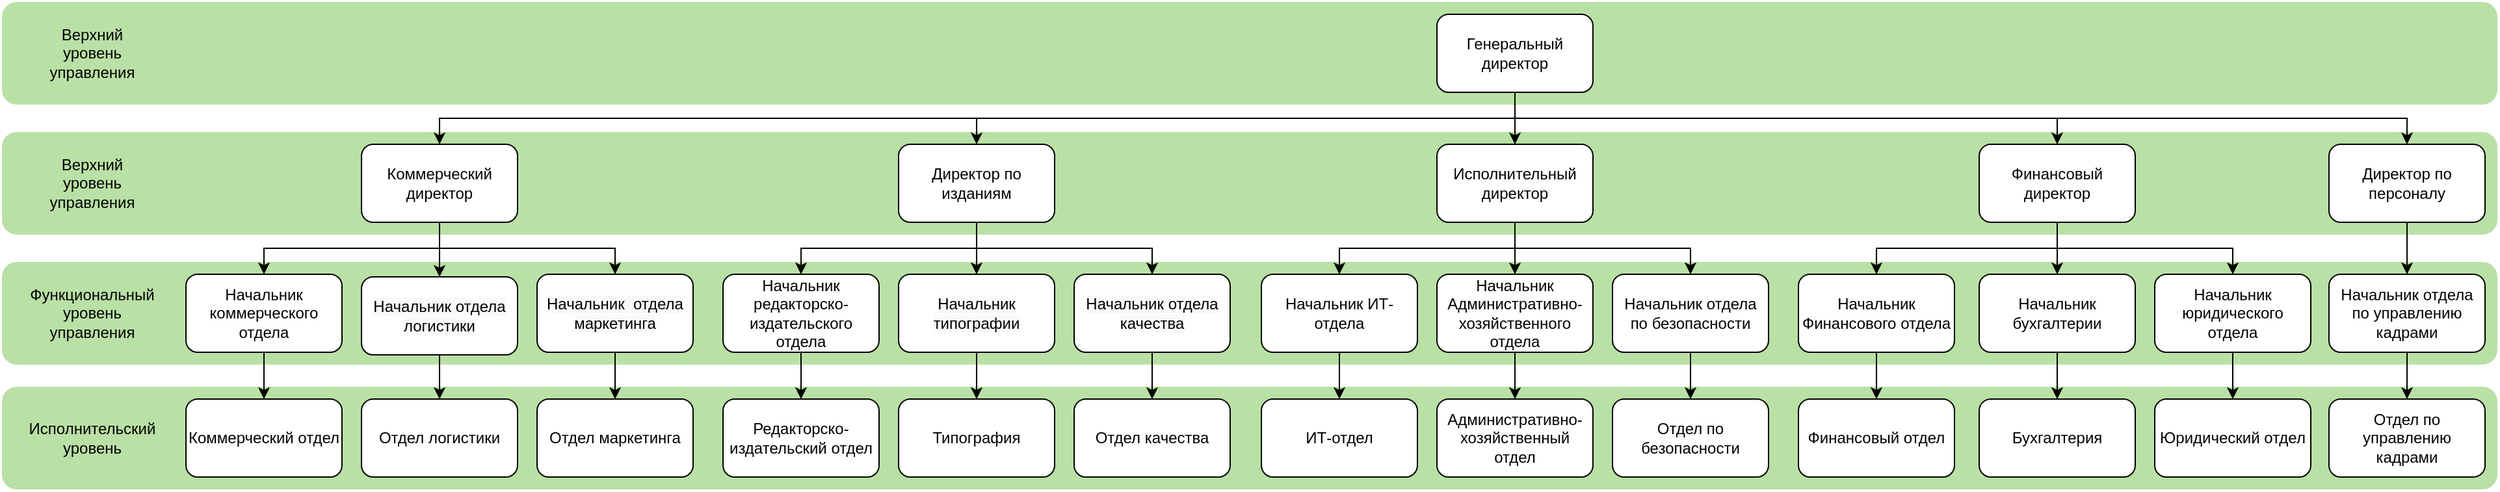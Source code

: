<mxfile version="14.7.0" type="device"><diagram id="nxEtFRrCPfs3TtVSgpIl" name="Страница 1"><mxGraphModel dx="1800" dy="933" grid="1" gridSize="10" guides="1" tooltips="1" connect="1" arrows="1" fold="1" page="1" pageScale="1" pageWidth="827" pageHeight="1169" math="0" shadow="0"><root><mxCell id="0"/><mxCell id="1" parent="0"/><mxCell id="CoL7Ij2mkVMrHf5jwfIr-69" value="" style="rounded=1;whiteSpace=wrap;html=1;strokeColor=#FFFFFF;fillColor=#B9E0A5;" vertex="1" parent="1"><mxGeometry x="-750" y="306" width="1920" height="80" as="geometry"/></mxCell><mxCell id="CoL7Ij2mkVMrHf5jwfIr-68" value="" style="rounded=1;whiteSpace=wrap;html=1;strokeColor=#FFFFFF;fillColor=#B9E0A5;" vertex="1" parent="1"><mxGeometry x="-750" y="210" width="1920" height="80" as="geometry"/></mxCell><mxCell id="CoL7Ij2mkVMrHf5jwfIr-67" value="" style="rounded=1;whiteSpace=wrap;html=1;strokeColor=#FFFFFF;fillColor=#B9E0A5;" vertex="1" parent="1"><mxGeometry x="-750" y="110" width="1920" height="80" as="geometry"/></mxCell><mxCell id="CoL7Ij2mkVMrHf5jwfIr-66" value="" style="rounded=1;whiteSpace=wrap;html=1;strokeColor=#FFFFFF;fillColor=#B9E0A5;" vertex="1" parent="1"><mxGeometry x="-750" y="10" width="1920" height="80" as="geometry"/></mxCell><mxCell id="CoL7Ij2mkVMrHf5jwfIr-7" style="edgeStyle=orthogonalEdgeStyle;rounded=0;orthogonalLoop=1;jettySize=auto;html=1;exitX=0.5;exitY=1;exitDx=0;exitDy=0;entryX=0.5;entryY=0;entryDx=0;entryDy=0;" edge="1" parent="1" source="CoL7Ij2mkVMrHf5jwfIr-1" target="CoL7Ij2mkVMrHf5jwfIr-2"><mxGeometry relative="1" as="geometry"/></mxCell><mxCell id="CoL7Ij2mkVMrHf5jwfIr-8" style="edgeStyle=orthogonalEdgeStyle;rounded=0;orthogonalLoop=1;jettySize=auto;html=1;exitX=0.5;exitY=1;exitDx=0;exitDy=0;entryX=0.5;entryY=0;entryDx=0;entryDy=0;" edge="1" parent="1" source="CoL7Ij2mkVMrHf5jwfIr-1" target="CoL7Ij2mkVMrHf5jwfIr-6"><mxGeometry relative="1" as="geometry"/></mxCell><mxCell id="CoL7Ij2mkVMrHf5jwfIr-9" style="edgeStyle=orthogonalEdgeStyle;rounded=0;orthogonalLoop=1;jettySize=auto;html=1;exitX=0.5;exitY=1;exitDx=0;exitDy=0;entryX=0.5;entryY=0;entryDx=0;entryDy=0;" edge="1" parent="1" source="CoL7Ij2mkVMrHf5jwfIr-1" target="CoL7Ij2mkVMrHf5jwfIr-3"><mxGeometry relative="1" as="geometry"/></mxCell><mxCell id="CoL7Ij2mkVMrHf5jwfIr-10" style="edgeStyle=orthogonalEdgeStyle;rounded=0;orthogonalLoop=1;jettySize=auto;html=1;exitX=0.5;exitY=1;exitDx=0;exitDy=0;entryX=0.5;entryY=0;entryDx=0;entryDy=0;" edge="1" parent="1" source="CoL7Ij2mkVMrHf5jwfIr-1" target="CoL7Ij2mkVMrHf5jwfIr-5"><mxGeometry relative="1" as="geometry"/></mxCell><mxCell id="CoL7Ij2mkVMrHf5jwfIr-11" style="edgeStyle=orthogonalEdgeStyle;rounded=0;orthogonalLoop=1;jettySize=auto;html=1;exitX=0.5;exitY=1;exitDx=0;exitDy=0;entryX=0.5;entryY=0;entryDx=0;entryDy=0;" edge="1" parent="1" source="CoL7Ij2mkVMrHf5jwfIr-1" target="CoL7Ij2mkVMrHf5jwfIr-4"><mxGeometry relative="1" as="geometry"/></mxCell><mxCell id="CoL7Ij2mkVMrHf5jwfIr-1" value="Генеральный директор" style="rounded=1;whiteSpace=wrap;html=1;" vertex="1" parent="1"><mxGeometry x="354" y="20" width="120" height="60" as="geometry"/></mxCell><mxCell id="CoL7Ij2mkVMrHf5jwfIr-59" value="" style="edgeStyle=orthogonalEdgeStyle;rounded=0;orthogonalLoop=1;jettySize=auto;html=1;" edge="1" parent="1" source="CoL7Ij2mkVMrHf5jwfIr-2" target="CoL7Ij2mkVMrHf5jwfIr-45"><mxGeometry relative="1" as="geometry"/></mxCell><mxCell id="CoL7Ij2mkVMrHf5jwfIr-61" style="edgeStyle=orthogonalEdgeStyle;rounded=0;orthogonalLoop=1;jettySize=auto;html=1;exitX=0.5;exitY=1;exitDx=0;exitDy=0;" edge="1" parent="1" source="CoL7Ij2mkVMrHf5jwfIr-2" target="CoL7Ij2mkVMrHf5jwfIr-44"><mxGeometry relative="1" as="geometry"/></mxCell><mxCell id="CoL7Ij2mkVMrHf5jwfIr-62" style="edgeStyle=orthogonalEdgeStyle;rounded=0;orthogonalLoop=1;jettySize=auto;html=1;exitX=0.5;exitY=1;exitDx=0;exitDy=0;entryX=0.5;entryY=0;entryDx=0;entryDy=0;" edge="1" parent="1" source="CoL7Ij2mkVMrHf5jwfIr-2" target="CoL7Ij2mkVMrHf5jwfIr-46"><mxGeometry relative="1" as="geometry"/></mxCell><mxCell id="CoL7Ij2mkVMrHf5jwfIr-2" value="Коммерческий директор" style="rounded=1;whiteSpace=wrap;html=1;" vertex="1" parent="1"><mxGeometry x="-473" y="120" width="120" height="60" as="geometry"/></mxCell><mxCell id="CoL7Ij2mkVMrHf5jwfIr-60" value="" style="edgeStyle=orthogonalEdgeStyle;rounded=0;orthogonalLoop=1;jettySize=auto;html=1;" edge="1" parent="1" source="CoL7Ij2mkVMrHf5jwfIr-3" target="CoL7Ij2mkVMrHf5jwfIr-56"><mxGeometry relative="1" as="geometry"/></mxCell><mxCell id="CoL7Ij2mkVMrHf5jwfIr-63" style="edgeStyle=orthogonalEdgeStyle;rounded=0;orthogonalLoop=1;jettySize=auto;html=1;exitX=0.5;exitY=1;exitDx=0;exitDy=0;entryX=0.5;entryY=0;entryDx=0;entryDy=0;" edge="1" parent="1" source="CoL7Ij2mkVMrHf5jwfIr-3" target="CoL7Ij2mkVMrHf5jwfIr-54"><mxGeometry relative="1" as="geometry"/></mxCell><mxCell id="CoL7Ij2mkVMrHf5jwfIr-64" style="edgeStyle=orthogonalEdgeStyle;rounded=0;orthogonalLoop=1;jettySize=auto;html=1;exitX=0.5;exitY=1;exitDx=0;exitDy=0;entryX=0.5;entryY=0;entryDx=0;entryDy=0;" edge="1" parent="1" source="CoL7Ij2mkVMrHf5jwfIr-3" target="CoL7Ij2mkVMrHf5jwfIr-58"><mxGeometry relative="1" as="geometry"/></mxCell><mxCell id="CoL7Ij2mkVMrHf5jwfIr-3" value="Директор по изданиям" style="rounded=1;whiteSpace=wrap;html=1;" vertex="1" parent="1"><mxGeometry x="-60" y="120" width="120" height="60" as="geometry"/></mxCell><mxCell id="CoL7Ij2mkVMrHf5jwfIr-19" style="edgeStyle=orthogonalEdgeStyle;rounded=0;orthogonalLoop=1;jettySize=auto;html=1;exitX=0.5;exitY=1;exitDx=0;exitDy=0;entryX=0.5;entryY=0;entryDx=0;entryDy=0;" edge="1" parent="1" source="CoL7Ij2mkVMrHf5jwfIr-4" target="CoL7Ij2mkVMrHf5jwfIr-16"><mxGeometry relative="1" as="geometry"/></mxCell><mxCell id="CoL7Ij2mkVMrHf5jwfIr-20" style="edgeStyle=orthogonalEdgeStyle;rounded=0;orthogonalLoop=1;jettySize=auto;html=1;exitX=0.5;exitY=1;exitDx=0;exitDy=0;" edge="1" parent="1" source="CoL7Ij2mkVMrHf5jwfIr-4" target="CoL7Ij2mkVMrHf5jwfIr-17"><mxGeometry relative="1" as="geometry"/></mxCell><mxCell id="CoL7Ij2mkVMrHf5jwfIr-21" style="edgeStyle=orthogonalEdgeStyle;rounded=0;orthogonalLoop=1;jettySize=auto;html=1;exitX=0.5;exitY=1;exitDx=0;exitDy=0;entryX=0.5;entryY=0;entryDx=0;entryDy=0;" edge="1" parent="1" source="CoL7Ij2mkVMrHf5jwfIr-4" target="CoL7Ij2mkVMrHf5jwfIr-18"><mxGeometry relative="1" as="geometry"/></mxCell><mxCell id="CoL7Ij2mkVMrHf5jwfIr-4" value="Исполнительный директор" style="rounded=1;whiteSpace=wrap;html=1;" vertex="1" parent="1"><mxGeometry x="354" y="120" width="120" height="60" as="geometry"/></mxCell><mxCell id="CoL7Ij2mkVMrHf5jwfIr-35" style="edgeStyle=orthogonalEdgeStyle;rounded=0;orthogonalLoop=1;jettySize=auto;html=1;exitX=0.5;exitY=1;exitDx=0;exitDy=0;entryX=0.5;entryY=0;entryDx=0;entryDy=0;" edge="1" parent="1" source="CoL7Ij2mkVMrHf5jwfIr-5" target="CoL7Ij2mkVMrHf5jwfIr-28"><mxGeometry relative="1" as="geometry"/></mxCell><mxCell id="CoL7Ij2mkVMrHf5jwfIr-36" style="edgeStyle=orthogonalEdgeStyle;rounded=0;orthogonalLoop=1;jettySize=auto;html=1;exitX=0.5;exitY=1;exitDx=0;exitDy=0;entryX=0.5;entryY=0;entryDx=0;entryDy=0;" edge="1" parent="1" source="CoL7Ij2mkVMrHf5jwfIr-5" target="CoL7Ij2mkVMrHf5jwfIr-31"><mxGeometry relative="1" as="geometry"/></mxCell><mxCell id="CoL7Ij2mkVMrHf5jwfIr-37" style="edgeStyle=orthogonalEdgeStyle;rounded=0;orthogonalLoop=1;jettySize=auto;html=1;exitX=0.5;exitY=1;exitDx=0;exitDy=0;entryX=0.5;entryY=0;entryDx=0;entryDy=0;" edge="1" parent="1" source="CoL7Ij2mkVMrHf5jwfIr-5" target="CoL7Ij2mkVMrHf5jwfIr-33"><mxGeometry relative="1" as="geometry"/></mxCell><mxCell id="CoL7Ij2mkVMrHf5jwfIr-5" value="Финансовый директор" style="rounded=1;whiteSpace=wrap;html=1;" vertex="1" parent="1"><mxGeometry x="771" y="120" width="120" height="60" as="geometry"/></mxCell><mxCell id="CoL7Ij2mkVMrHf5jwfIr-27" style="edgeStyle=orthogonalEdgeStyle;rounded=0;orthogonalLoop=1;jettySize=auto;html=1;exitX=0.5;exitY=1;exitDx=0;exitDy=0;entryX=0.5;entryY=0;entryDx=0;entryDy=0;" edge="1" parent="1" source="CoL7Ij2mkVMrHf5jwfIr-6" target="CoL7Ij2mkVMrHf5jwfIr-25"><mxGeometry relative="1" as="geometry"/></mxCell><mxCell id="CoL7Ij2mkVMrHf5jwfIr-6" value="Директор по персоналу" style="rounded=1;whiteSpace=wrap;html=1;" vertex="1" parent="1"><mxGeometry x="1040" y="120" width="120" height="60" as="geometry"/></mxCell><mxCell id="CoL7Ij2mkVMrHf5jwfIr-12" value="Отдел по управлению кадрами" style="rounded=1;whiteSpace=wrap;html=1;" vertex="1" parent="1"><mxGeometry x="1040" y="316" width="120" height="60" as="geometry"/></mxCell><mxCell id="CoL7Ij2mkVMrHf5jwfIr-13" value="ИТ-отдел" style="rounded=1;whiteSpace=wrap;html=1;" vertex="1" parent="1"><mxGeometry x="219" y="316" width="120" height="60" as="geometry"/></mxCell><mxCell id="CoL7Ij2mkVMrHf5jwfIr-14" value="Административно-хозяйственный отдел" style="rounded=1;whiteSpace=wrap;html=1;" vertex="1" parent="1"><mxGeometry x="354" y="316" width="120" height="60" as="geometry"/></mxCell><mxCell id="CoL7Ij2mkVMrHf5jwfIr-15" value="Отдел по безопасности" style="rounded=1;whiteSpace=wrap;html=1;" vertex="1" parent="1"><mxGeometry x="489" y="316" width="120" height="60" as="geometry"/></mxCell><mxCell id="CoL7Ij2mkVMrHf5jwfIr-22" style="edgeStyle=orthogonalEdgeStyle;rounded=0;orthogonalLoop=1;jettySize=auto;html=1;exitX=0.5;exitY=1;exitDx=0;exitDy=0;entryX=0.5;entryY=0;entryDx=0;entryDy=0;" edge="1" parent="1" source="CoL7Ij2mkVMrHf5jwfIr-16" target="CoL7Ij2mkVMrHf5jwfIr-13"><mxGeometry relative="1" as="geometry"/></mxCell><mxCell id="CoL7Ij2mkVMrHf5jwfIr-16" value="Начальник ИТ-отдела" style="rounded=1;whiteSpace=wrap;html=1;" vertex="1" parent="1"><mxGeometry x="219" y="220" width="120" height="60" as="geometry"/></mxCell><mxCell id="CoL7Ij2mkVMrHf5jwfIr-23" style="edgeStyle=orthogonalEdgeStyle;rounded=0;orthogonalLoop=1;jettySize=auto;html=1;exitX=0.5;exitY=1;exitDx=0;exitDy=0;entryX=0.5;entryY=0;entryDx=0;entryDy=0;" edge="1" parent="1" source="CoL7Ij2mkVMrHf5jwfIr-17" target="CoL7Ij2mkVMrHf5jwfIr-14"><mxGeometry relative="1" as="geometry"/></mxCell><mxCell id="CoL7Ij2mkVMrHf5jwfIr-17" value="Начальник Административно-хозяйственного отдела" style="rounded=1;whiteSpace=wrap;html=1;" vertex="1" parent="1"><mxGeometry x="354" y="220" width="120" height="60" as="geometry"/></mxCell><mxCell id="CoL7Ij2mkVMrHf5jwfIr-24" style="edgeStyle=orthogonalEdgeStyle;rounded=0;orthogonalLoop=1;jettySize=auto;html=1;exitX=0.5;exitY=1;exitDx=0;exitDy=0;entryX=0.5;entryY=0;entryDx=0;entryDy=0;" edge="1" parent="1" source="CoL7Ij2mkVMrHf5jwfIr-18" target="CoL7Ij2mkVMrHf5jwfIr-15"><mxGeometry relative="1" as="geometry"/></mxCell><mxCell id="CoL7Ij2mkVMrHf5jwfIr-18" value="Начальник отдела по безопасности" style="rounded=1;whiteSpace=wrap;html=1;" vertex="1" parent="1"><mxGeometry x="489" y="220" width="120" height="60" as="geometry"/></mxCell><mxCell id="CoL7Ij2mkVMrHf5jwfIr-34" style="edgeStyle=orthogonalEdgeStyle;rounded=0;orthogonalLoop=1;jettySize=auto;html=1;exitX=0.5;exitY=1;exitDx=0;exitDy=0;" edge="1" parent="1" source="CoL7Ij2mkVMrHf5jwfIr-25" target="CoL7Ij2mkVMrHf5jwfIr-12"><mxGeometry relative="1" as="geometry"/></mxCell><mxCell id="CoL7Ij2mkVMrHf5jwfIr-25" value="Начальник отдела по управлению кадрами" style="rounded=1;whiteSpace=wrap;html=1;" vertex="1" parent="1"><mxGeometry x="1040" y="220" width="120" height="60" as="geometry"/></mxCell><mxCell id="CoL7Ij2mkVMrHf5jwfIr-38" style="edgeStyle=orthogonalEdgeStyle;rounded=0;orthogonalLoop=1;jettySize=auto;html=1;exitX=0.5;exitY=1;exitDx=0;exitDy=0;entryX=0.5;entryY=0;entryDx=0;entryDy=0;" edge="1" parent="1" source="CoL7Ij2mkVMrHf5jwfIr-28" target="CoL7Ij2mkVMrHf5jwfIr-29"><mxGeometry relative="1" as="geometry"/></mxCell><mxCell id="CoL7Ij2mkVMrHf5jwfIr-28" value="Начальник Финансового отдела" style="rounded=1;whiteSpace=wrap;html=1;" vertex="1" parent="1"><mxGeometry x="632" y="220" width="120" height="60" as="geometry"/></mxCell><mxCell id="CoL7Ij2mkVMrHf5jwfIr-29" value="Финансовый отдел" style="rounded=1;whiteSpace=wrap;html=1;" vertex="1" parent="1"><mxGeometry x="632" y="316" width="120" height="60" as="geometry"/></mxCell><mxCell id="CoL7Ij2mkVMrHf5jwfIr-30" value="Бухгалтерия" style="rounded=1;whiteSpace=wrap;html=1;" vertex="1" parent="1"><mxGeometry x="771" y="316" width="120" height="60" as="geometry"/></mxCell><mxCell id="CoL7Ij2mkVMrHf5jwfIr-39" value="" style="edgeStyle=orthogonalEdgeStyle;rounded=0;orthogonalLoop=1;jettySize=auto;html=1;" edge="1" parent="1" source="CoL7Ij2mkVMrHf5jwfIr-31" target="CoL7Ij2mkVMrHf5jwfIr-30"><mxGeometry relative="1" as="geometry"/></mxCell><mxCell id="CoL7Ij2mkVMrHf5jwfIr-31" value="Начальник бухгалтерии" style="rounded=1;whiteSpace=wrap;html=1;" vertex="1" parent="1"><mxGeometry x="771" y="220" width="120" height="60" as="geometry"/></mxCell><mxCell id="CoL7Ij2mkVMrHf5jwfIr-32" value="Юридический отдел" style="rounded=1;whiteSpace=wrap;html=1;" vertex="1" parent="1"><mxGeometry x="906" y="316" width="120" height="60" as="geometry"/></mxCell><mxCell id="CoL7Ij2mkVMrHf5jwfIr-40" value="" style="edgeStyle=orthogonalEdgeStyle;rounded=0;orthogonalLoop=1;jettySize=auto;html=1;" edge="1" parent="1" source="CoL7Ij2mkVMrHf5jwfIr-33" target="CoL7Ij2mkVMrHf5jwfIr-32"><mxGeometry relative="1" as="geometry"/></mxCell><mxCell id="CoL7Ij2mkVMrHf5jwfIr-33" value="Начальник юридического отдела" style="rounded=1;whiteSpace=wrap;html=1;" vertex="1" parent="1"><mxGeometry x="906" y="220" width="120" height="60" as="geometry"/></mxCell><mxCell id="CoL7Ij2mkVMrHf5jwfIr-41" value="Коммерческий отдел" style="rounded=1;whiteSpace=wrap;html=1;" vertex="1" parent="1"><mxGeometry x="-608" y="316" width="120" height="60" as="geometry"/></mxCell><mxCell id="CoL7Ij2mkVMrHf5jwfIr-42" value="Отдел логистики" style="rounded=1;whiteSpace=wrap;html=1;" vertex="1" parent="1"><mxGeometry x="-473" y="316" width="120" height="60" as="geometry"/></mxCell><mxCell id="CoL7Ij2mkVMrHf5jwfIr-43" value="Отдел маркетинга" style="rounded=1;whiteSpace=wrap;html=1;" vertex="1" parent="1"><mxGeometry x="-338" y="316" width="120" height="60" as="geometry"/></mxCell><mxCell id="CoL7Ij2mkVMrHf5jwfIr-47" value="" style="edgeStyle=orthogonalEdgeStyle;rounded=0;orthogonalLoop=1;jettySize=auto;html=1;" edge="1" parent="1" source="CoL7Ij2mkVMrHf5jwfIr-44" target="CoL7Ij2mkVMrHf5jwfIr-41"><mxGeometry relative="1" as="geometry"/></mxCell><mxCell id="CoL7Ij2mkVMrHf5jwfIr-44" value="Начальник коммерческого отдела" style="rounded=1;whiteSpace=wrap;html=1;" vertex="1" parent="1"><mxGeometry x="-608" y="220" width="120" height="60" as="geometry"/></mxCell><mxCell id="CoL7Ij2mkVMrHf5jwfIr-48" value="" style="edgeStyle=orthogonalEdgeStyle;rounded=0;orthogonalLoop=1;jettySize=auto;html=1;" edge="1" parent="1" source="CoL7Ij2mkVMrHf5jwfIr-45" target="CoL7Ij2mkVMrHf5jwfIr-42"><mxGeometry relative="1" as="geometry"/></mxCell><mxCell id="CoL7Ij2mkVMrHf5jwfIr-45" value="&lt;span style=&quot;color: rgb(0 , 0 , 0) ; font-family: &amp;#34;helvetica&amp;#34; ; font-size: 12px ; font-style: normal ; font-weight: 400 ; letter-spacing: normal ; text-align: center ; text-indent: 0px ; text-transform: none ; word-spacing: 0px ; background-color: rgb(248 , 249 , 250) ; display: inline ; float: none&quot;&gt;Начальник отдела логистики&lt;/span&gt;" style="rounded=1;whiteSpace=wrap;html=1;" vertex="1" parent="1"><mxGeometry x="-473" y="222" width="120" height="60" as="geometry"/></mxCell><mxCell id="CoL7Ij2mkVMrHf5jwfIr-49" value="" style="edgeStyle=orthogonalEdgeStyle;rounded=0;orthogonalLoop=1;jettySize=auto;html=1;" edge="1" parent="1" source="CoL7Ij2mkVMrHf5jwfIr-46" target="CoL7Ij2mkVMrHf5jwfIr-43"><mxGeometry relative="1" as="geometry"/></mxCell><mxCell id="CoL7Ij2mkVMrHf5jwfIr-46" value="&lt;span style=&quot;color: rgb(0 , 0 , 0) ; font-family: &amp;#34;helvetica&amp;#34; ; font-size: 12px ; font-style: normal ; font-weight: 400 ; letter-spacing: normal ; text-align: center ; text-indent: 0px ; text-transform: none ; word-spacing: 0px ; background-color: rgb(248 , 249 , 250) ; display: inline ; float: none&quot;&gt;Начальник&amp;nbsp; отдела маркетинга&lt;/span&gt;" style="rounded=1;whiteSpace=wrap;html=1;" vertex="1" parent="1"><mxGeometry x="-338" y="220" width="120" height="60" as="geometry"/></mxCell><mxCell id="CoL7Ij2mkVMrHf5jwfIr-50" value="Редакторско-издательский отдел" style="rounded=1;whiteSpace=wrap;html=1;" vertex="1" parent="1"><mxGeometry x="-195" y="316" width="120" height="60" as="geometry"/></mxCell><mxCell id="CoL7Ij2mkVMrHf5jwfIr-51" value="Типография" style="rounded=1;whiteSpace=wrap;html=1;" vertex="1" parent="1"><mxGeometry x="-60" y="316" width="120" height="60" as="geometry"/></mxCell><mxCell id="CoL7Ij2mkVMrHf5jwfIr-52" value="Отдел качества" style="rounded=1;whiteSpace=wrap;html=1;" vertex="1" parent="1"><mxGeometry x="75" y="316" width="120" height="60" as="geometry"/></mxCell><mxCell id="CoL7Ij2mkVMrHf5jwfIr-53" value="" style="edgeStyle=orthogonalEdgeStyle;rounded=0;orthogonalLoop=1;jettySize=auto;html=1;" edge="1" parent="1" source="CoL7Ij2mkVMrHf5jwfIr-54" target="CoL7Ij2mkVMrHf5jwfIr-50"><mxGeometry relative="1" as="geometry"/></mxCell><mxCell id="CoL7Ij2mkVMrHf5jwfIr-54" value="Начальник редакторско-издательского отдела" style="rounded=1;whiteSpace=wrap;html=1;" vertex="1" parent="1"><mxGeometry x="-195" y="220" width="120" height="60" as="geometry"/></mxCell><mxCell id="CoL7Ij2mkVMrHf5jwfIr-55" value="" style="edgeStyle=orthogonalEdgeStyle;rounded=0;orthogonalLoop=1;jettySize=auto;html=1;" edge="1" parent="1" source="CoL7Ij2mkVMrHf5jwfIr-56" target="CoL7Ij2mkVMrHf5jwfIr-51"><mxGeometry relative="1" as="geometry"/></mxCell><mxCell id="CoL7Ij2mkVMrHf5jwfIr-56" value="&lt;span style=&quot;color: rgb(0 , 0 , 0) ; font-family: &amp;#34;helvetica&amp;#34; ; font-size: 12px ; font-style: normal ; font-weight: 400 ; letter-spacing: normal ; text-align: center ; text-indent: 0px ; text-transform: none ; word-spacing: 0px ; background-color: rgb(248 , 249 , 250) ; display: inline ; float: none&quot;&gt;Начальник типографии&lt;/span&gt;" style="rounded=1;whiteSpace=wrap;html=1;" vertex="1" parent="1"><mxGeometry x="-60" y="220" width="120" height="60" as="geometry"/></mxCell><mxCell id="CoL7Ij2mkVMrHf5jwfIr-57" value="" style="edgeStyle=orthogonalEdgeStyle;rounded=0;orthogonalLoop=1;jettySize=auto;html=1;" edge="1" parent="1" source="CoL7Ij2mkVMrHf5jwfIr-58" target="CoL7Ij2mkVMrHf5jwfIr-52"><mxGeometry relative="1" as="geometry"/></mxCell><mxCell id="CoL7Ij2mkVMrHf5jwfIr-58" value="&lt;span style=&quot;color: rgb(0 , 0 , 0) ; font-family: &amp;#34;helvetica&amp;#34; ; font-size: 12px ; font-style: normal ; font-weight: 400 ; letter-spacing: normal ; text-align: center ; text-indent: 0px ; text-transform: none ; word-spacing: 0px ; background-color: rgb(248 , 249 , 250) ; display: inline ; float: none&quot;&gt;Начальник отдела качества&lt;/span&gt;" style="rounded=1;whiteSpace=wrap;html=1;" vertex="1" parent="1"><mxGeometry x="75" y="220" width="120" height="60" as="geometry"/></mxCell><mxCell id="CoL7Ij2mkVMrHf5jwfIr-70" value="Верхний уровень управления" style="text;html=1;strokeColor=none;fillColor=none;align=center;verticalAlign=middle;whiteSpace=wrap;rounded=0;" vertex="1" parent="1"><mxGeometry x="-700" y="40" width="40" height="20" as="geometry"/></mxCell><mxCell id="CoL7Ij2mkVMrHf5jwfIr-71" value="Верхний уровень управления" style="text;html=1;strokeColor=none;fillColor=none;align=center;verticalAlign=middle;whiteSpace=wrap;rounded=0;" vertex="1" parent="1"><mxGeometry x="-700" y="140" width="40" height="20" as="geometry"/></mxCell><mxCell id="CoL7Ij2mkVMrHf5jwfIr-72" value="Функциональный уровень управления" style="text;html=1;strokeColor=none;fillColor=none;align=center;verticalAlign=middle;whiteSpace=wrap;rounded=0;" vertex="1" parent="1"><mxGeometry x="-700" y="240" width="40" height="20" as="geometry"/></mxCell><mxCell id="CoL7Ij2mkVMrHf5jwfIr-74" value="Исполнительский уровень" style="text;html=1;strokeColor=none;fillColor=none;align=center;verticalAlign=middle;whiteSpace=wrap;rounded=0;" vertex="1" parent="1"><mxGeometry x="-700" y="336" width="40" height="20" as="geometry"/></mxCell></root></mxGraphModel></diagram></mxfile>
